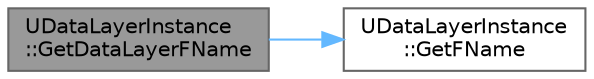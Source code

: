 digraph "UDataLayerInstance::GetDataLayerFName"
{
 // INTERACTIVE_SVG=YES
 // LATEX_PDF_SIZE
  bgcolor="transparent";
  edge [fontname=Helvetica,fontsize=10,labelfontname=Helvetica,labelfontsize=10];
  node [fontname=Helvetica,fontsize=10,shape=box,height=0.2,width=0.4];
  rankdir="LR";
  Node1 [id="Node000001",label="UDataLayerInstance\l::GetDataLayerFName",height=0.2,width=0.4,color="gray40", fillcolor="grey60", style="filled", fontcolor="black",tooltip=" "];
  Node1 -> Node2 [id="edge1_Node000001_Node000002",color="steelblue1",style="solid",tooltip=" "];
  Node2 [id="Node000002",label="UDataLayerInstance\l::GetFName",height=0.2,width=0.4,color="grey40", fillcolor="white", style="filled",URL="$de/db8/classUDataLayerInstance.html#ad70adc4833730d294b2095a0334d0a88",tooltip=" "];
}
